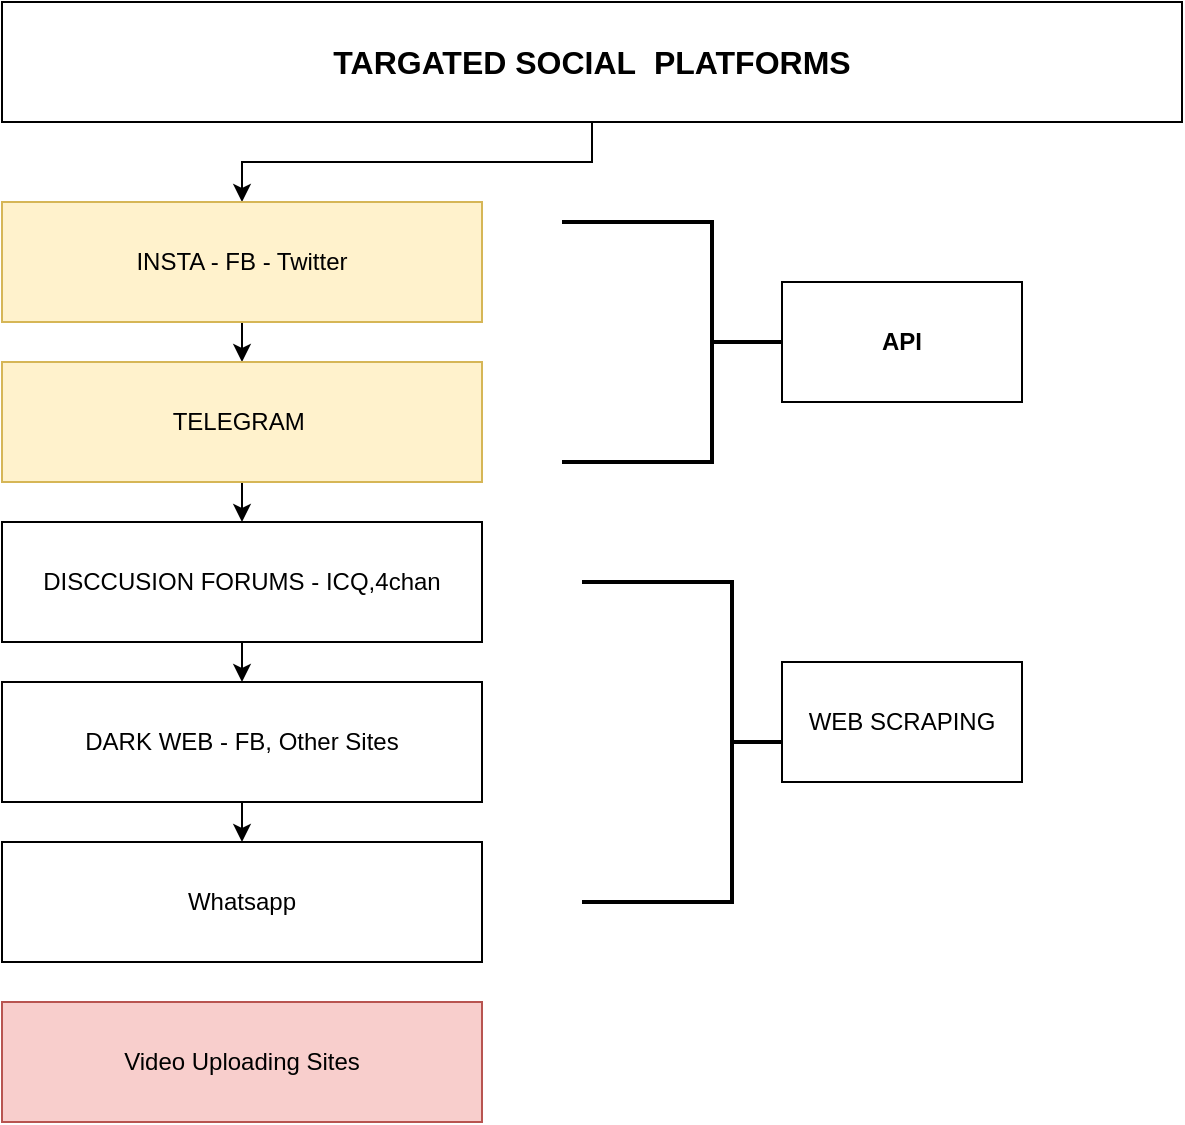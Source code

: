 <mxfile version="15.2.9" type="github" pages="5">
  <diagram name="S_TARGETED" id="edf60f1a-56cd-e834-aa8a-f176f3a09ee4">
    <mxGraphModel dx="981" dy="556" grid="1" gridSize="10" guides="1" tooltips="1" connect="1" arrows="1" fold="1" page="1" pageScale="1" pageWidth="1100" pageHeight="850" background="none" math="0" shadow="0">
      <root>
        <mxCell id="0" />
        <mxCell id="1" parent="0" />
        <mxCell id="1KwslkpRZrfdbTEBGVpp-2" style="edgeStyle=orthogonalEdgeStyle;rounded=0;orthogonalLoop=1;jettySize=auto;html=1;exitX=0.5;exitY=1;exitDx=0;exitDy=0;entryX=0.5;entryY=0;entryDx=0;entryDy=0;" edge="1" parent="1" source="XtMTWFClS6I-xrLzXM7h-1" target="ZRPRlRbaUhqhClMTs4hR-2">
          <mxGeometry relative="1" as="geometry" />
        </mxCell>
        <mxCell id="XtMTWFClS6I-xrLzXM7h-1" value="&lt;b&gt;&lt;font style=&quot;font-size: 16px&quot;&gt;TARGATED SOCIAL&amp;nbsp; PLATFORMS&lt;/font&gt;&lt;/b&gt;" style="rounded=0;whiteSpace=wrap;html=1;" parent="1" vertex="1">
          <mxGeometry x="290" y="40" width="590" height="60" as="geometry" />
        </mxCell>
        <mxCell id="1KwslkpRZrfdbTEBGVpp-3" style="edgeStyle=orthogonalEdgeStyle;rounded=0;orthogonalLoop=1;jettySize=auto;html=1;exitX=0.5;exitY=1;exitDx=0;exitDy=0;entryX=0.5;entryY=0;entryDx=0;entryDy=0;" edge="1" parent="1" source="ZRPRlRbaUhqhClMTs4hR-2" target="ZRPRlRbaUhqhClMTs4hR-3">
          <mxGeometry relative="1" as="geometry" />
        </mxCell>
        <mxCell id="ZRPRlRbaUhqhClMTs4hR-2" value="INSTA - FB - Twitter" style="rounded=0;whiteSpace=wrap;html=1;fillColor=#fff2cc;strokeColor=#d6b656;" parent="1" vertex="1">
          <mxGeometry x="290" y="140" width="240" height="60" as="geometry" />
        </mxCell>
        <mxCell id="1KwslkpRZrfdbTEBGVpp-4" style="edgeStyle=orthogonalEdgeStyle;rounded=0;orthogonalLoop=1;jettySize=auto;html=1;exitX=0.5;exitY=1;exitDx=0;exitDy=0;entryX=0.5;entryY=0;entryDx=0;entryDy=0;" edge="1" parent="1" source="ZRPRlRbaUhqhClMTs4hR-3" target="ZRPRlRbaUhqhClMTs4hR-4">
          <mxGeometry relative="1" as="geometry" />
        </mxCell>
        <mxCell id="ZRPRlRbaUhqhClMTs4hR-3" value="TELEGRAM&amp;nbsp;" style="rounded=0;whiteSpace=wrap;html=1;fillColor=#fff2cc;strokeColor=#d6b656;" parent="1" vertex="1">
          <mxGeometry x="290" y="220" width="240" height="60" as="geometry" />
        </mxCell>
        <mxCell id="1KwslkpRZrfdbTEBGVpp-5" style="edgeStyle=orthogonalEdgeStyle;rounded=0;orthogonalLoop=1;jettySize=auto;html=1;exitX=0.5;exitY=1;exitDx=0;exitDy=0;entryX=0.5;entryY=0;entryDx=0;entryDy=0;" edge="1" parent="1" source="ZRPRlRbaUhqhClMTs4hR-4" target="ZRPRlRbaUhqhClMTs4hR-5">
          <mxGeometry relative="1" as="geometry" />
        </mxCell>
        <mxCell id="ZRPRlRbaUhqhClMTs4hR-4" value="DISCCUSION FORUMS - ICQ,4chan" style="rounded=0;whiteSpace=wrap;html=1;" parent="1" vertex="1">
          <mxGeometry x="290" y="300" width="240" height="60" as="geometry" />
        </mxCell>
        <mxCell id="1KwslkpRZrfdbTEBGVpp-6" style="edgeStyle=orthogonalEdgeStyle;rounded=0;orthogonalLoop=1;jettySize=auto;html=1;exitX=0.5;exitY=1;exitDx=0;exitDy=0;entryX=0.5;entryY=0;entryDx=0;entryDy=0;" edge="1" parent="1" source="ZRPRlRbaUhqhClMTs4hR-5" target="lXhlEMMYEcfQNsFMeAyn-1">
          <mxGeometry relative="1" as="geometry" />
        </mxCell>
        <mxCell id="ZRPRlRbaUhqhClMTs4hR-5" value="DARK WEB - FB, Other Sites" style="rounded=0;whiteSpace=wrap;html=1;" parent="1" vertex="1">
          <mxGeometry x="290" y="380" width="240" height="60" as="geometry" />
        </mxCell>
        <mxCell id="lXhlEMMYEcfQNsFMeAyn-1" value="Whatsapp" style="rounded=0;whiteSpace=wrap;html=1;" parent="1" vertex="1">
          <mxGeometry x="290" y="460" width="240" height="60" as="geometry" />
        </mxCell>
        <mxCell id="1KwslkpRZrfdbTEBGVpp-8" value="" style="strokeWidth=2;html=1;shape=mxgraph.flowchart.annotation_2;align=left;labelPosition=right;pointerEvents=1;gradientColor=none;direction=west;" vertex="1" parent="1">
          <mxGeometry x="580" y="330" width="150" height="160" as="geometry" />
        </mxCell>
        <mxCell id="1KwslkpRZrfdbTEBGVpp-9" value="" style="strokeWidth=2;html=1;shape=mxgraph.flowchart.annotation_2;align=left;labelPosition=right;pointerEvents=1;gradientColor=none;direction=west;" vertex="1" parent="1">
          <mxGeometry x="570" y="150" width="150" height="120" as="geometry" />
        </mxCell>
        <mxCell id="1KwslkpRZrfdbTEBGVpp-10" value="&lt;b&gt;API&lt;/b&gt;" style="whiteSpace=wrap;html=1;gradientColor=none;" vertex="1" parent="1">
          <mxGeometry x="680" y="180" width="120" height="60" as="geometry" />
        </mxCell>
        <mxCell id="1KwslkpRZrfdbTEBGVpp-11" value="WEB SCRAPING" style="whiteSpace=wrap;html=1;gradientColor=none;" vertex="1" parent="1">
          <mxGeometry x="680" y="370" width="120" height="60" as="geometry" />
        </mxCell>
        <mxCell id="gDgHm7j5zq5z7MSCLHZd-1" value="Video Uploading Sites" style="rounded=0;whiteSpace=wrap;html=1;fillColor=#f8cecc;strokeColor=#b85450;" vertex="1" parent="1">
          <mxGeometry x="290" y="540" width="240" height="60" as="geometry" />
        </mxCell>
      </root>
    </mxGraphModel>
  </diagram>
  <diagram id="qzGYlYDDz57cyAMY2xzc" name="BASIC MODEL">
    <mxGraphModel dx="981" dy="1656" grid="1" gridSize="10" guides="1" tooltips="1" connect="1" arrows="1" fold="1" page="1" pageScale="1" pageWidth="850" pageHeight="1100" math="0" shadow="0">
      <root>
        <mxCell id="vin1lPeMXQ1zTKmESbdi-0" />
        <mxCell id="vin1lPeMXQ1zTKmESbdi-1" parent="vin1lPeMXQ1zTKmESbdi-0" />
        <mxCell id="P3BcJMC66fxixVmIBMPb-4" value="" style="edgeStyle=orthogonalEdgeStyle;rounded=0;orthogonalLoop=1;jettySize=auto;html=1;" edge="1" parent="vin1lPeMXQ1zTKmESbdi-1" source="P3BcJMC66fxixVmIBMPb-0" target="P3BcJMC66fxixVmIBMPb-3">
          <mxGeometry relative="1" as="geometry">
            <Array as="points">
              <mxPoint x="150" y="-870" />
              <mxPoint x="150" y="-870" />
            </Array>
          </mxGeometry>
        </mxCell>
        <mxCell id="P3BcJMC66fxixVmIBMPb-8" value="" style="edgeStyle=orthogonalEdgeStyle;rounded=0;orthogonalLoop=1;jettySize=auto;html=1;" edge="1" parent="vin1lPeMXQ1zTKmESbdi-1" source="P3BcJMC66fxixVmIBMPb-0" target="P3BcJMC66fxixVmIBMPb-7">
          <mxGeometry relative="1" as="geometry" />
        </mxCell>
        <mxCell id="P3BcJMC66fxixVmIBMPb-6" value="" style="edgeStyle=orthogonalEdgeStyle;rounded=0;orthogonalLoop=1;jettySize=auto;html=1;" edge="1" parent="vin1lPeMXQ1zTKmESbdi-1" source="P3BcJMC66fxixVmIBMPb-3" target="P3BcJMC66fxixVmIBMPb-5">
          <mxGeometry relative="1" as="geometry" />
        </mxCell>
        <mxCell id="P3BcJMC66fxixVmIBMPb-3" value="WEB SCRAPPING" style="rounded=0;whiteSpace=wrap;html=1;" vertex="1" parent="vin1lPeMXQ1zTKmESbdi-1">
          <mxGeometry x="90" y="-830" width="120" height="60" as="geometry" />
        </mxCell>
        <mxCell id="P3BcJMC66fxixVmIBMPb-0" value="&lt;b&gt;ONIST&lt;/b&gt;" style="rounded=0;whiteSpace=wrap;html=1;fillColor=#ffe6cc;strokeColor=#d79b00;" vertex="1" parent="vin1lPeMXQ1zTKmESbdi-1">
          <mxGeometry x="90" y="-970" width="120" height="60" as="geometry" />
        </mxCell>
        <mxCell id="P3BcJMC66fxixVmIBMPb-5" value="API" style="rounded=0;whiteSpace=wrap;html=1;" vertex="1" parent="vin1lPeMXQ1zTKmESbdi-1">
          <mxGeometry x="90" y="-690" width="120" height="60" as="geometry" />
        </mxCell>
        <mxCell id="P3BcJMC66fxixVmIBMPb-10" value="" style="edgeStyle=orthogonalEdgeStyle;rounded=0;orthogonalLoop=1;jettySize=auto;html=1;" edge="1" parent="vin1lPeMXQ1zTKmESbdi-1" source="P3BcJMC66fxixVmIBMPb-7" target="P3BcJMC66fxixVmIBMPb-9">
          <mxGeometry relative="1" as="geometry" />
        </mxCell>
        <mxCell id="P3BcJMC66fxixVmIBMPb-7" value="PARSING OF DATA" style="whiteSpace=wrap;html=1;rounded=0;strokeColor=#d79b00;fillColor=#ffe6cc;" vertex="1" parent="vin1lPeMXQ1zTKmESbdi-1">
          <mxGeometry x="260" y="-970" width="120" height="60" as="geometry" />
        </mxCell>
        <mxCell id="P3BcJMC66fxixVmIBMPb-15" value="" style="shape=image;html=1;verticalLabelPosition=bottom;verticalAlign=top;imageAspect=1;aspect=fixed;image=img/clipart/Gear_128x128.png;gradientColor=none;" vertex="1" parent="vin1lPeMXQ1zTKmESbdi-1">
          <mxGeometry x="60" y="-1000" width="52" height="61" as="geometry" />
        </mxCell>
        <mxCell id="P3BcJMC66fxixVmIBMPb-17" value="" style="edgeStyle=orthogonalEdgeStyle;rounded=0;orthogonalLoop=1;jettySize=auto;html=1;" edge="1" parent="vin1lPeMXQ1zTKmESbdi-1" source="P3BcJMC66fxixVmIBMPb-9" target="P3BcJMC66fxixVmIBMPb-16">
          <mxGeometry relative="1" as="geometry" />
        </mxCell>
        <mxCell id="P3BcJMC66fxixVmIBMPb-9" value="ANALYSIS" style="whiteSpace=wrap;html=1;rounded=0;strokeColor=#d79b00;fillColor=#ffe6cc;" vertex="1" parent="vin1lPeMXQ1zTKmESbdi-1">
          <mxGeometry x="430" y="-970" width="120" height="60" as="geometry" />
        </mxCell>
        <mxCell id="P3BcJMC66fxixVmIBMPb-19" value="" style="edgeStyle=orthogonalEdgeStyle;rounded=0;orthogonalLoop=1;jettySize=auto;html=1;" edge="1" parent="vin1lPeMXQ1zTKmESbdi-1" source="P3BcJMC66fxixVmIBMPb-16" target="P3BcJMC66fxixVmIBMPb-18">
          <mxGeometry relative="1" as="geometry" />
        </mxCell>
        <mxCell id="P3BcJMC66fxixVmIBMPb-16" value="IMPROVMENTS" style="whiteSpace=wrap;html=1;rounded=0;strokeColor=#d79b00;fillColor=#ffe6cc;" vertex="1" parent="vin1lPeMXQ1zTKmESbdi-1">
          <mxGeometry x="600" y="-970" width="120" height="60" as="geometry" />
        </mxCell>
        <mxCell id="P3BcJMC66fxixVmIBMPb-18" value="DATA&amp;nbsp;&lt;br&gt;VISUALIZATIONS" style="shape=hexagon;perimeter=hexagonPerimeter2;whiteSpace=wrap;html=1;fixedSize=1;rounded=0;strokeColor=#d79b00;fillColor=#ffe6cc;" vertex="1" parent="vin1lPeMXQ1zTKmESbdi-1">
          <mxGeometry x="600" y="-840" width="120" height="80" as="geometry" />
        </mxCell>
        <mxCell id="P3BcJMC66fxixVmIBMPb-20" value="" style="curved=1;endArrow=classic;html=1;exitX=0.5;exitY=0;exitDx=0;exitDy=0;entryX=0.417;entryY=0;entryDx=0;entryDy=0;entryPerimeter=0;" edge="1" parent="vin1lPeMXQ1zTKmESbdi-1" source="P3BcJMC66fxixVmIBMPb-16" target="P3BcJMC66fxixVmIBMPb-0">
          <mxGeometry width="50" height="50" relative="1" as="geometry">
            <mxPoint x="400" y="-770" as="sourcePoint" />
            <mxPoint x="450" y="-820" as="targetPoint" />
            <Array as="points">
              <mxPoint x="410" y="-1100" />
            </Array>
          </mxGeometry>
        </mxCell>
        <mxCell id="7cgZOrJzkhKCdPLZBKMr-0" value="" style="endArrow=none;dashed=1;html=1;" edge="1" parent="vin1lPeMXQ1zTKmESbdi-1">
          <mxGeometry width="50" height="50" relative="1" as="geometry">
            <mxPoint x="15" y="-590" as="sourcePoint" />
            <mxPoint x="835" y="-590" as="targetPoint" />
          </mxGeometry>
        </mxCell>
        <mxCell id="7cgZOrJzkhKCdPLZBKMr-2" style="edgeStyle=orthogonalEdgeStyle;rounded=0;orthogonalLoop=1;jettySize=auto;html=1;" edge="1" parent="vin1lPeMXQ1zTKmESbdi-1" source="7cgZOrJzkhKCdPLZBKMr-1">
          <mxGeometry relative="1" as="geometry">
            <mxPoint x="425" y="-390" as="targetPoint" />
          </mxGeometry>
        </mxCell>
        <mxCell id="7cgZOrJzkhKCdPLZBKMr-1" value="SOCIAL MEDIA" style="rounded=1;whiteSpace=wrap;html=1;fillColor=#f8cecc;strokeColor=#b85450;" vertex="1" parent="vin1lPeMXQ1zTKmESbdi-1">
          <mxGeometry x="365" y="-490" width="120" height="60" as="geometry" />
        </mxCell>
        <mxCell id="Gg8z-3wS2x3lfTbJXErz-1" style="edgeStyle=orthogonalEdgeStyle;rounded=0;orthogonalLoop=1;jettySize=auto;html=1;entryX=0;entryY=0.5;entryDx=0;entryDy=0;" edge="1" parent="vin1lPeMXQ1zTKmESbdi-1" source="Gg8z-3wS2x3lfTbJXErz-0" target="Gg8z-3wS2x3lfTbJXErz-4">
          <mxGeometry relative="1" as="geometry">
            <mxPoint x="520" y="-360" as="targetPoint" />
          </mxGeometry>
        </mxCell>
        <mxCell id="Gg8z-3wS2x3lfTbJXErz-5" style="edgeStyle=orthogonalEdgeStyle;rounded=0;orthogonalLoop=1;jettySize=auto;html=1;entryX=0.5;entryY=0;entryDx=0;entryDy=0;" edge="1" parent="vin1lPeMXQ1zTKmESbdi-1" source="Gg8z-3wS2x3lfTbJXErz-0" target="Gg8z-3wS2x3lfTbJXErz-10">
          <mxGeometry relative="1" as="geometry">
            <mxPoint x="180" y="-360" as="targetPoint" />
          </mxGeometry>
        </mxCell>
        <mxCell id="Gg8z-3wS2x3lfTbJXErz-0" value="&lt;b&gt;TERRORIST&lt;br&gt;&amp;nbsp;&lt;/b&gt;OR NOT??" style="rounded=1;whiteSpace=wrap;html=1;fillColor=#fff2cc;strokeColor=#d6b656;" vertex="1" parent="vin1lPeMXQ1zTKmESbdi-1">
          <mxGeometry x="365" y="-390" width="120" height="60" as="geometry" />
        </mxCell>
        <mxCell id="Gg8z-3wS2x3lfTbJXErz-2" value="NO" style="text;html=1;align=center;verticalAlign=middle;resizable=0;points=[];autosize=1;strokeColor=none;fillColor=none;" vertex="1" parent="vin1lPeMXQ1zTKmESbdi-1">
          <mxGeometry x="515" y="-390" width="30" height="20" as="geometry" />
        </mxCell>
        <mxCell id="Gg8z-3wS2x3lfTbJXErz-4" value="EXIT" style="whiteSpace=wrap;html=1;fillColor=#e51400;strokeColor=#B20000;fontColor=#ffffff;" vertex="1" parent="vin1lPeMXQ1zTKmESbdi-1">
          <mxGeometry x="550" y="-380" width="120" height="40" as="geometry" />
        </mxCell>
        <mxCell id="Gg8z-3wS2x3lfTbJXErz-6" value="YES" style="text;html=1;align=center;verticalAlign=middle;resizable=0;points=[];autosize=1;strokeColor=none;fillColor=none;" vertex="1" parent="vin1lPeMXQ1zTKmESbdi-1">
          <mxGeometry x="320" y="-390" width="40" height="20" as="geometry" />
        </mxCell>
        <mxCell id="Gg8z-3wS2x3lfTbJXErz-9" value="" style="edgeStyle=orthogonalEdgeStyle;rounded=0;orthogonalLoop=1;jettySize=auto;html=1;" edge="1" parent="vin1lPeMXQ1zTKmESbdi-1" source="Gg8z-3wS2x3lfTbJXErz-8" target="Gg8z-3wS2x3lfTbJXErz-6">
          <mxGeometry relative="1" as="geometry">
            <Array as="points">
              <mxPoint x="285" y="-360" />
              <mxPoint x="340" y="-360" />
            </Array>
          </mxGeometry>
        </mxCell>
        <mxCell id="Gg8z-3wS2x3lfTbJXErz-8" value="&lt;b&gt;BASIC CHARTHER MATCH&lt;/b&gt;" style="rounded=1;whiteSpace=wrap;html=1;gradientColor=none;" vertex="1" parent="vin1lPeMXQ1zTKmESbdi-1">
          <mxGeometry x="230" y="-350" width="110" height="40" as="geometry" />
        </mxCell>
        <mxCell id="Gg8z-3wS2x3lfTbJXErz-11" style="edgeStyle=orthogonalEdgeStyle;rounded=0;orthogonalLoop=1;jettySize=auto;html=1;" edge="1" parent="vin1lPeMXQ1zTKmESbdi-1" source="Gg8z-3wS2x3lfTbJXErz-10">
          <mxGeometry relative="1" as="geometry">
            <mxPoint x="130" y="-160" as="targetPoint" />
          </mxGeometry>
        </mxCell>
        <mxCell id="Gg8z-3wS2x3lfTbJXErz-10" value="&lt;b&gt;SUSPECTED&amp;nbsp;&lt;br&gt;TERRORISTS&amp;nbsp;&lt;/b&gt;" style="rounded=1;whiteSpace=wrap;html=1;gradientColor=none;" vertex="1" parent="vin1lPeMXQ1zTKmESbdi-1">
          <mxGeometry x="70" y="-250" width="120" height="60" as="geometry" />
        </mxCell>
        <mxCell id="Gg8z-3wS2x3lfTbJXErz-12" value="NEW&amp;nbsp;&lt;br&gt;KEYWORS&amp;nbsp;&lt;br&gt;FIND&lt;br&gt;(APPROCH SCAN)" style="shape=parallelogram;perimeter=parallelogramPerimeter;whiteSpace=wrap;html=1;fixedSize=1;gradientColor=none;" vertex="1" parent="vin1lPeMXQ1zTKmESbdi-1">
          <mxGeometry x="50" y="-160" width="170" height="70" as="geometry" />
        </mxCell>
        <mxCell id="Gg8z-3wS2x3lfTbJXErz-13" value="" style="curved=1;endArrow=classic;html=1;exitX=0.5;exitY=1;exitDx=0;exitDy=0;entryX=0.5;entryY=1;entryDx=0;entryDy=0;" edge="1" parent="vin1lPeMXQ1zTKmESbdi-1" source="Gg8z-3wS2x3lfTbJXErz-12" target="Gg8z-3wS2x3lfTbJXErz-8">
          <mxGeometry width="50" height="50" relative="1" as="geometry">
            <mxPoint x="410" y="-100" as="sourcePoint" />
            <mxPoint x="460" y="-150" as="targetPoint" />
            <Array as="points">
              <mxPoint x="150" />
              <mxPoint x="360" y="-50" />
            </Array>
          </mxGeometry>
        </mxCell>
        <mxCell id="Gg8z-3wS2x3lfTbJXErz-14" value="IMPROVMENTS" style="ellipse;whiteSpace=wrap;html=1;gradientColor=#97d077;fillColor=#d5e8d4;strokeColor=#82b366;" vertex="1" parent="vin1lPeMXQ1zTKmESbdi-1">
          <mxGeometry x="270" y="-230" width="100" height="50" as="geometry" />
        </mxCell>
      </root>
    </mxGraphModel>
  </diagram>
  <diagram id="gTbgnJBoGGtQFPcN18y7" name="APPROACH- 3 MAIN">
    <mxGraphModel dx="3373" dy="948" grid="1" gridSize="10" guides="1" tooltips="1" connect="1" arrows="1" fold="1" page="1" pageScale="1" pageWidth="850" pageHeight="1100" math="0" shadow="0">
      <root>
        <mxCell id="og0uwseSqbhiiYLVvCgU-0" />
        <mxCell id="og0uwseSqbhiiYLVvCgU-1" parent="og0uwseSqbhiiYLVvCgU-0" />
        <mxCell id="yYGvXLqL137QkNzVu6Fk-0" style="edgeStyle=orthogonalEdgeStyle;rounded=0;orthogonalLoop=1;jettySize=auto;html=1;entryX=0.581;entryY=-0.02;entryDx=0;entryDy=0;entryPerimeter=0;" edge="1" parent="og0uwseSqbhiiYLVvCgU-1" source="5fdYyRigahFzUzkhlHx--6" target="5fdYyRigahFzUzkhlHx--7">
          <mxGeometry relative="1" as="geometry" />
        </mxCell>
        <mxCell id="yYGvXLqL137QkNzVu6Fk-1" style="edgeStyle=orthogonalEdgeStyle;rounded=0;orthogonalLoop=1;jettySize=auto;html=1;entryX=0.5;entryY=0;entryDx=0;entryDy=0;" edge="1" parent="og0uwseSqbhiiYLVvCgU-1" source="5fdYyRigahFzUzkhlHx--6" target="5fdYyRigahFzUzkhlHx--8">
          <mxGeometry relative="1" as="geometry" />
        </mxCell>
        <mxCell id="yYGvXLqL137QkNzVu6Fk-2" style="edgeStyle=orthogonalEdgeStyle;rounded=0;orthogonalLoop=1;jettySize=auto;html=1;entryX=0.5;entryY=0;entryDx=0;entryDy=0;" edge="1" parent="og0uwseSqbhiiYLVvCgU-1" source="5fdYyRigahFzUzkhlHx--6" target="5fdYyRigahFzUzkhlHx--9">
          <mxGeometry relative="1" as="geometry" />
        </mxCell>
        <mxCell id="yYGvXLqL137QkNzVu6Fk-3" style="edgeStyle=orthogonalEdgeStyle;rounded=0;orthogonalLoop=1;jettySize=auto;html=1;entryX=0.452;entryY=-0.008;entryDx=0;entryDy=0;entryPerimeter=0;" edge="1" parent="og0uwseSqbhiiYLVvCgU-1" source="5fdYyRigahFzUzkhlHx--6" target="5fdYyRigahFzUzkhlHx--10">
          <mxGeometry relative="1" as="geometry" />
        </mxCell>
        <mxCell id="yYGvXLqL137QkNzVu6Fk-8" style="edgeStyle=orthogonalEdgeStyle;rounded=0;orthogonalLoop=1;jettySize=auto;html=1;exitX=1;exitY=0.5;exitDx=0;exitDy=0;entryX=0.5;entryY=0;entryDx=0;entryDy=0;" edge="1" parent="og0uwseSqbhiiYLVvCgU-1" source="5fdYyRigahFzUzkhlHx--6" target="hAwKJ4jSYlL-fpizm88u-0">
          <mxGeometry relative="1" as="geometry" />
        </mxCell>
        <mxCell id="yYGvXLqL137QkNzVu6Fk-9" style="edgeStyle=orthogonalEdgeStyle;rounded=0;orthogonalLoop=1;jettySize=auto;html=1;exitX=1;exitY=0.5;exitDx=0;exitDy=0;entryX=0.5;entryY=0;entryDx=0;entryDy=0;" edge="1" parent="og0uwseSqbhiiYLVvCgU-1" source="5fdYyRigahFzUzkhlHx--6" target="5a-3lnNXKeAEsrWb4TEF-0">
          <mxGeometry relative="1" as="geometry" />
        </mxCell>
        <mxCell id="yYGvXLqL137QkNzVu6Fk-10" style="edgeStyle=orthogonalEdgeStyle;rounded=0;orthogonalLoop=1;jettySize=auto;html=1;exitX=1;exitY=0.5;exitDx=0;exitDy=0;entryX=0.5;entryY=0;entryDx=0;entryDy=0;" edge="1" parent="og0uwseSqbhiiYLVvCgU-1" source="5fdYyRigahFzUzkhlHx--6" target="5fdYyRigahFzUzkhlHx--12">
          <mxGeometry relative="1" as="geometry" />
        </mxCell>
        <mxCell id="yYGvXLqL137QkNzVu6Fk-11" style="edgeStyle=orthogonalEdgeStyle;rounded=0;orthogonalLoop=1;jettySize=auto;html=1;exitX=1;exitY=0.5;exitDx=0;exitDy=0;entryX=0.5;entryY=0;entryDx=0;entryDy=0;" edge="1" parent="og0uwseSqbhiiYLVvCgU-1" source="5fdYyRigahFzUzkhlHx--6" target="5fdYyRigahFzUzkhlHx--11">
          <mxGeometry relative="1" as="geometry" />
        </mxCell>
        <mxCell id="N4-Y7IGHIx9kRkNEi3Dw-0" style="edgeStyle=orthogonalEdgeStyle;rounded=0;orthogonalLoop=1;jettySize=auto;html=1;exitX=1;exitY=0.5;exitDx=0;exitDy=0;entryX=0.5;entryY=0;entryDx=0;entryDy=0;entryPerimeter=0;" edge="1" parent="og0uwseSqbhiiYLVvCgU-1" source="5fdYyRigahFzUzkhlHx--6" target="N4-Y7IGHIx9kRkNEi3Dw-1">
          <mxGeometry relative="1" as="geometry">
            <mxPoint x="1610" y="110" as="targetPoint" />
          </mxGeometry>
        </mxCell>
        <mxCell id="N4-Y7IGHIx9kRkNEi3Dw-2" style="edgeStyle=orthogonalEdgeStyle;rounded=0;orthogonalLoop=1;jettySize=auto;html=1;" edge="1" parent="og0uwseSqbhiiYLVvCgU-1" source="5fdYyRigahFzUzkhlHx--6">
          <mxGeometry relative="1" as="geometry">
            <mxPoint x="570" y="40" as="targetPoint" />
          </mxGeometry>
        </mxCell>
        <mxCell id="N4-Y7IGHIx9kRkNEi3Dw-3" style="edgeStyle=orthogonalEdgeStyle;rounded=0;orthogonalLoop=1;jettySize=auto;html=1;exitX=1;exitY=0.5;exitDx=0;exitDy=0;" edge="1" parent="og0uwseSqbhiiYLVvCgU-1" source="5fdYyRigahFzUzkhlHx--6">
          <mxGeometry relative="1" as="geometry">
            <mxPoint x="1930" y="120" as="targetPoint" />
          </mxGeometry>
        </mxCell>
        <mxCell id="0_WEu7BB07ykvTjx5fTJ-4" style="edgeStyle=orthogonalEdgeStyle;rounded=0;orthogonalLoop=1;jettySize=auto;html=1;exitX=0;exitY=0.5;exitDx=0;exitDy=0;" edge="1" parent="og0uwseSqbhiiYLVvCgU-1" source="5fdYyRigahFzUzkhlHx--6">
          <mxGeometry relative="1" as="geometry">
            <mxPoint x="-910" y="130" as="targetPoint" />
          </mxGeometry>
        </mxCell>
        <mxCell id="5fdYyRigahFzUzkhlHx--6" value="SOCIAL MEDIA" style="rounded=1;whiteSpace=wrap;html=1;gradientColor=none;" vertex="1" parent="og0uwseSqbhiiYLVvCgU-1">
          <mxGeometry x="365" y="10" width="120" height="60" as="geometry" />
        </mxCell>
        <mxCell id="0_WEu7BB07ykvTjx5fTJ-29" style="edgeStyle=orthogonalEdgeStyle;rounded=0;orthogonalLoop=1;jettySize=auto;html=1;exitX=0.5;exitY=1;exitDx=0;exitDy=0;" edge="1" parent="og0uwseSqbhiiYLVvCgU-1" source="5fdYyRigahFzUzkhlHx--7">
          <mxGeometry relative="1" as="geometry">
            <mxPoint x="-630" y="200.0" as="targetPoint" />
          </mxGeometry>
        </mxCell>
        <mxCell id="5fdYyRigahFzUzkhlHx--7" value="PROFILE &lt;b&gt;PHOTO&lt;/b&gt;" style="rounded=0;whiteSpace=wrap;html=1;fillColor=#fff2cc;strokeColor=#d6b656;" vertex="1" parent="og0uwseSqbhiiYLVvCgU-1">
          <mxGeometry x="-660" y="120" width="60" height="60" as="geometry" />
        </mxCell>
        <mxCell id="0_WEu7BB07ykvTjx5fTJ-23" style="edgeStyle=orthogonalEdgeStyle;rounded=0;orthogonalLoop=1;jettySize=auto;html=1;exitX=0.5;exitY=1;exitDx=0;exitDy=0;" edge="1" parent="og0uwseSqbhiiYLVvCgU-1" source="5fdYyRigahFzUzkhlHx--8">
          <mxGeometry relative="1" as="geometry">
            <mxPoint x="-405" y="200.0" as="targetPoint" />
          </mxGeometry>
        </mxCell>
        <mxCell id="5fdYyRigahFzUzkhlHx--8" value="PROFILE &lt;b&gt;DESCRIPTION&lt;/b&gt;" style="rounded=0;whiteSpace=wrap;html=1;fillColor=#fff2cc;strokeColor=#d6b656;" vertex="1" parent="og0uwseSqbhiiYLVvCgU-1">
          <mxGeometry x="-450" y="120" width="90" height="60" as="geometry" />
        </mxCell>
        <mxCell id="0_WEu7BB07ykvTjx5fTJ-22" style="edgeStyle=orthogonalEdgeStyle;rounded=0;orthogonalLoop=1;jettySize=auto;html=1;exitX=0.5;exitY=1;exitDx=0;exitDy=0;entryX=0.5;entryY=0;entryDx=0;entryDy=0;" edge="1" parent="og0uwseSqbhiiYLVvCgU-1" source="5fdYyRigahFzUzkhlHx--9" target="0_WEu7BB07ykvTjx5fTJ-21">
          <mxGeometry relative="1" as="geometry" />
        </mxCell>
        <mxCell id="5fdYyRigahFzUzkhlHx--9" value="FOLLOWERS" style="rounded=0;whiteSpace=wrap;html=1;fillColor=#d5e8d4;strokeColor=#82b366;" vertex="1" parent="og0uwseSqbhiiYLVvCgU-1">
          <mxGeometry x="-150" y="120" width="80" height="60" as="geometry" />
        </mxCell>
        <mxCell id="ujwM5oCOdIdqVmqhRk7Y-2" style="edgeStyle=orthogonalEdgeStyle;rounded=0;orthogonalLoop=1;jettySize=auto;html=1;" edge="1" parent="og0uwseSqbhiiYLVvCgU-1" source="5fdYyRigahFzUzkhlHx--10">
          <mxGeometry relative="1" as="geometry">
            <mxPoint x="185" y="200" as="targetPoint" />
          </mxGeometry>
        </mxCell>
        <mxCell id="5fdYyRigahFzUzkhlHx--10" value="FOLLOWINGS" style="rounded=0;whiteSpace=wrap;html=1;fillColor=#d5e8d4;strokeColor=#82b366;" vertex="1" parent="og0uwseSqbhiiYLVvCgU-1">
          <mxGeometry x="140" y="120" width="90" height="60" as="geometry" />
        </mxCell>
        <mxCell id="ujwM5oCOdIdqVmqhRk7Y-0" style="edgeStyle=orthogonalEdgeStyle;rounded=0;orthogonalLoop=1;jettySize=auto;html=1;exitX=0.5;exitY=1;exitDx=0;exitDy=0;" edge="1" parent="og0uwseSqbhiiYLVvCgU-1" source="5fdYyRigahFzUzkhlHx--11">
          <mxGeometry relative="1" as="geometry">
            <mxPoint x="634.905" y="200" as="targetPoint" />
          </mxGeometry>
        </mxCell>
        <mxCell id="5fdYyRigahFzUzkhlHx--11" value="POST" style="rounded=0;whiteSpace=wrap;html=1;fillColor=#f8cecc;strokeColor=#b85450;" vertex="1" parent="og0uwseSqbhiiYLVvCgU-1">
          <mxGeometry x="610" y="120" width="50" height="60" as="geometry" />
        </mxCell>
        <mxCell id="0_WEu7BB07ykvTjx5fTJ-13" style="edgeStyle=orthogonalEdgeStyle;rounded=0;orthogonalLoop=1;jettySize=auto;html=1;exitX=0.5;exitY=1;exitDx=0;exitDy=0;" edge="1" parent="og0uwseSqbhiiYLVvCgU-1" source="5fdYyRigahFzUzkhlHx--12">
          <mxGeometry relative="1" as="geometry">
            <mxPoint x="840" y="210.0" as="targetPoint" />
          </mxGeometry>
        </mxCell>
        <mxCell id="5fdYyRigahFzUzkhlHx--12" value="TAGGED" style="rounded=0;whiteSpace=wrap;html=1;fillColor=#f8cecc;strokeColor=#b85450;" vertex="1" parent="og0uwseSqbhiiYLVvCgU-1">
          <mxGeometry x="810" y="120" width="60" height="60" as="geometry" />
        </mxCell>
        <mxCell id="N4-Y7IGHIx9kRkNEi3Dw-15" value="" style="edgeStyle=orthogonalEdgeStyle;rounded=0;orthogonalLoop=1;jettySize=auto;html=1;" edge="1" parent="og0uwseSqbhiiYLVvCgU-1" source="5a-3lnNXKeAEsrWb4TEF-0" target="N4-Y7IGHIx9kRkNEi3Dw-14">
          <mxGeometry relative="1" as="geometry" />
        </mxCell>
        <mxCell id="5a-3lnNXKeAEsrWb4TEF-0" value="TWEETS" style="rounded=0;whiteSpace=wrap;html=1;fillColor=#dae8fc;strokeColor=#6c8ebf;" vertex="1" parent="og0uwseSqbhiiYLVvCgU-1">
          <mxGeometry x="1090" y="120" width="70" height="60" as="geometry" />
        </mxCell>
        <mxCell id="N4-Y7IGHIx9kRkNEi3Dw-18" style="edgeStyle=orthogonalEdgeStyle;rounded=0;orthogonalLoop=1;jettySize=auto;html=1;" edge="1" parent="og0uwseSqbhiiYLVvCgU-1" source="hAwKJ4jSYlL-fpizm88u-0">
          <mxGeometry relative="1" as="geometry">
            <mxPoint x="1405" y="210" as="targetPoint" />
          </mxGeometry>
        </mxCell>
        <mxCell id="hAwKJ4jSYlL-fpizm88u-0" value="PROFILE&amp;nbsp;&lt;br&gt;&lt;b&gt;NAME&lt;/b&gt;" style="rounded=0;whiteSpace=wrap;html=1;fillColor=#e6d0de;strokeColor=#996185;" vertex="1" parent="og0uwseSqbhiiYLVvCgU-1">
          <mxGeometry x="1370" y="120" width="70" height="60" as="geometry" />
        </mxCell>
        <mxCell id="N4-Y7IGHIx9kRkNEi3Dw-6" style="edgeStyle=orthogonalEdgeStyle;rounded=0;orthogonalLoop=1;jettySize=auto;html=1;exitX=0.5;exitY=1;exitDx=0;exitDy=0;" edge="1" parent="og0uwseSqbhiiYLVvCgU-1" source="ujwM5oCOdIdqVmqhRk7Y-1">
          <mxGeometry relative="1" as="geometry">
            <mxPoint x="635.207" y="280.0" as="targetPoint" />
          </mxGeometry>
        </mxCell>
        <mxCell id="ujwM5oCOdIdqVmqhRk7Y-1" value="HASTAGS" style="whiteSpace=wrap;html=1;gradientColor=none;" vertex="1" parent="og0uwseSqbhiiYLVvCgU-1">
          <mxGeometry x="575" y="200" width="120" height="60" as="geometry" />
        </mxCell>
        <mxCell id="ujwM5oCOdIdqVmqhRk7Y-3" value="Following/followers&lt;br&gt;ratio" style="whiteSpace=wrap;html=1;gradientColor=none;" vertex="1" parent="og0uwseSqbhiiYLVvCgU-1">
          <mxGeometry x="125" y="200" width="120" height="60" as="geometry" />
        </mxCell>
        <mxCell id="0_WEu7BB07ykvTjx5fTJ-16" value="" style="edgeStyle=orthogonalEdgeStyle;rounded=0;orthogonalLoop=1;jettySize=auto;html=1;" edge="1" parent="og0uwseSqbhiiYLVvCgU-1" source="N4-Y7IGHIx9kRkNEi3Dw-1" target="0_WEu7BB07ykvTjx5fTJ-15">
          <mxGeometry relative="1" as="geometry" />
        </mxCell>
        <mxCell id="N4-Y7IGHIx9kRkNEi3Dw-1" value="STORIES" style="whiteSpace=wrap;html=1;fillColor=#d5e8d4;strokeColor=#82b366;" vertex="1" parent="og0uwseSqbhiiYLVvCgU-1">
          <mxGeometry x="1550" y="120" width="120" height="60" as="geometry" />
        </mxCell>
        <mxCell id="0_WEu7BB07ykvTjx5fTJ-18" value="" style="edgeStyle=orthogonalEdgeStyle;rounded=0;orthogonalLoop=1;jettySize=auto;html=1;" edge="1" parent="og0uwseSqbhiiYLVvCgU-1" source="N4-Y7IGHIx9kRkNEi3Dw-5" target="0_WEu7BB07ykvTjx5fTJ-17">
          <mxGeometry relative="1" as="geometry" />
        </mxCell>
        <mxCell id="0_WEu7BB07ykvTjx5fTJ-25" style="edgeStyle=orthogonalEdgeStyle;rounded=0;orthogonalLoop=1;jettySize=auto;html=1;entryX=0;entryY=0.5;entryDx=0;entryDy=0;" edge="1" parent="og0uwseSqbhiiYLVvCgU-1" source="N4-Y7IGHIx9kRkNEi3Dw-5" target="0_WEu7BB07ykvTjx5fTJ-26">
          <mxGeometry relative="1" as="geometry">
            <mxPoint x="2010" y="150" as="targetPoint" />
          </mxGeometry>
        </mxCell>
        <mxCell id="N4-Y7IGHIx9kRkNEi3Dw-5" value="Liked&amp;nbsp; Pages" style="whiteSpace=wrap;html=1;fillColor=#fff2cc;strokeColor=#d6b656;" vertex="1" parent="og0uwseSqbhiiYLVvCgU-1">
          <mxGeometry x="1870" y="120" width="120" height="60" as="geometry" />
        </mxCell>
        <mxCell id="N4-Y7IGHIx9kRkNEi3Dw-8" style="edgeStyle=orthogonalEdgeStyle;rounded=0;orthogonalLoop=1;jettySize=auto;html=1;" edge="1" parent="og0uwseSqbhiiYLVvCgU-1" source="N4-Y7IGHIx9kRkNEi3Dw-7">
          <mxGeometry relative="1" as="geometry">
            <mxPoint x="635" y="360.0" as="targetPoint" />
          </mxGeometry>
        </mxCell>
        <mxCell id="N4-Y7IGHIx9kRkNEi3Dw-7" value="LOCATION" style="whiteSpace=wrap;html=1;gradientColor=none;" vertex="1" parent="og0uwseSqbhiiYLVvCgU-1">
          <mxGeometry x="575" y="280" width="120" height="60" as="geometry" />
        </mxCell>
        <mxCell id="N4-Y7IGHIx9kRkNEi3Dw-10" style="edgeStyle=orthogonalEdgeStyle;rounded=0;orthogonalLoop=1;jettySize=auto;html=1;exitX=0.5;exitY=1;exitDx=0;exitDy=0;" edge="1" parent="og0uwseSqbhiiYLVvCgU-1" source="N4-Y7IGHIx9kRkNEi3Dw-9">
          <mxGeometry relative="1" as="geometry">
            <mxPoint x="635.207" y="440.0" as="targetPoint" />
          </mxGeometry>
        </mxCell>
        <mxCell id="N4-Y7IGHIx9kRkNEi3Dw-9" value="CAPTION" style="whiteSpace=wrap;html=1;gradientColor=none;" vertex="1" parent="og0uwseSqbhiiYLVvCgU-1">
          <mxGeometry x="575" y="360" width="120" height="60" as="geometry" />
        </mxCell>
        <mxCell id="N4-Y7IGHIx9kRkNEi3Dw-12" style="edgeStyle=orthogonalEdgeStyle;rounded=0;orthogonalLoop=1;jettySize=auto;html=1;" edge="1" parent="og0uwseSqbhiiYLVvCgU-1" source="N4-Y7IGHIx9kRkNEi3Dw-11">
          <mxGeometry relative="1" as="geometry">
            <mxPoint x="635" y="520" as="targetPoint" />
          </mxGeometry>
        </mxCell>
        <mxCell id="N4-Y7IGHIx9kRkNEi3Dw-11" value="COMMENT" style="whiteSpace=wrap;html=1;gradientColor=none;" vertex="1" parent="og0uwseSqbhiiYLVvCgU-1">
          <mxGeometry x="575" y="440" width="120" height="60" as="geometry" />
        </mxCell>
        <mxCell id="N4-Y7IGHIx9kRkNEi3Dw-13" value="&#xa;&#xa;&lt;span style=&quot;color: rgb(0, 0, 0); font-family: helvetica; font-size: 12px; font-style: normal; font-weight: 400; letter-spacing: normal; text-align: center; text-indent: 0px; text-transform: none; word-spacing: 0px; background-color: rgb(248, 249, 250); display: inline; float: none;&quot;&gt;IMAGE RECOGNINATION&lt;/span&gt;&#xa;&#xa;" style="whiteSpace=wrap;html=1;gradientColor=none;" vertex="1" parent="og0uwseSqbhiiYLVvCgU-1">
          <mxGeometry x="575" y="520" width="120" height="60" as="geometry" />
        </mxCell>
        <mxCell id="N4-Y7IGHIx9kRkNEi3Dw-17" value="" style="edgeStyle=orthogonalEdgeStyle;rounded=0;orthogonalLoop=1;jettySize=auto;html=1;" edge="1" parent="og0uwseSqbhiiYLVvCgU-1" source="N4-Y7IGHIx9kRkNEi3Dw-14" target="N4-Y7IGHIx9kRkNEi3Dw-16">
          <mxGeometry relative="1" as="geometry" />
        </mxCell>
        <mxCell id="N4-Y7IGHIx9kRkNEi3Dw-14" value="RETWEET" style="rounded=0;whiteSpace=wrap;html=1;fillColor=#dae8fc;strokeColor=#6c8ebf;" vertex="1" parent="og0uwseSqbhiiYLVvCgU-1">
          <mxGeometry x="1090" y="210" width="70" height="60" as="geometry" />
        </mxCell>
        <mxCell id="N4-Y7IGHIx9kRkNEi3Dw-16" value="LIKES" style="rounded=0;whiteSpace=wrap;html=1;fillColor=#dae8fc;strokeColor=#6c8ebf;" vertex="1" parent="og0uwseSqbhiiYLVvCgU-1">
          <mxGeometry x="1090" y="290" width="70" height="60" as="geometry" />
        </mxCell>
        <mxCell id="0_WEu7BB07ykvTjx5fTJ-0" style="edgeStyle=orthogonalEdgeStyle;rounded=0;orthogonalLoop=1;jettySize=auto;html=1;" edge="1" parent="og0uwseSqbhiiYLVvCgU-1" source="N4-Y7IGHIx9kRkNEi3Dw-22">
          <mxGeometry relative="1" as="geometry">
            <mxPoint x="1360" y="340.0" as="targetPoint" />
          </mxGeometry>
        </mxCell>
        <mxCell id="0_WEu7BB07ykvTjx5fTJ-1" style="edgeStyle=orthogonalEdgeStyle;rounded=0;orthogonalLoop=1;jettySize=auto;html=1;exitX=0.5;exitY=1;exitDx=0;exitDy=0;" edge="1" parent="og0uwseSqbhiiYLVvCgU-1" source="N4-Y7IGHIx9kRkNEi3Dw-22">
          <mxGeometry relative="1" as="geometry">
            <mxPoint x="1460" y="340.0" as="targetPoint" />
          </mxGeometry>
        </mxCell>
        <mxCell id="N4-Y7IGHIx9kRkNEi3Dw-22" value="DIFF SOCIAL&amp;nbsp;&lt;br&gt;MEDIA &amp;amp; COMMUNTIE" style="whiteSpace=wrap;html=1;gradientColor=none;" vertex="1" parent="og0uwseSqbhiiYLVvCgU-1">
          <mxGeometry x="1355" y="210" width="100" height="60" as="geometry" />
        </mxCell>
        <mxCell id="0_WEu7BB07ykvTjx5fTJ-2" value="EMAIL" style="whiteSpace=wrap;html=1;gradientColor=none;" vertex="1" parent="og0uwseSqbhiiYLVvCgU-1">
          <mxGeometry x="1300" y="350" width="120" height="60" as="geometry" />
        </mxCell>
        <mxCell id="0_WEu7BB07ykvTjx5fTJ-3" value="PHONE NO" style="whiteSpace=wrap;html=1;gradientColor=none;" vertex="1" parent="og0uwseSqbhiiYLVvCgU-1">
          <mxGeometry x="1430" y="350" width="120" height="60" as="geometry" />
        </mxCell>
        <mxCell id="0_WEu7BB07ykvTjx5fTJ-6" style="edgeStyle=orthogonalEdgeStyle;rounded=0;orthogonalLoop=1;jettySize=auto;html=1;exitX=0.5;exitY=1;exitDx=0;exitDy=0;" edge="1" parent="og0uwseSqbhiiYLVvCgU-1" source="0_WEu7BB07ykvTjx5fTJ-5">
          <mxGeometry relative="1" as="geometry">
            <mxPoint x="-910" y="230.0" as="targetPoint" />
          </mxGeometry>
        </mxCell>
        <mxCell id="0_WEu7BB07ykvTjx5fTJ-5" value="TELEGRAM&amp;nbsp;" style="whiteSpace=wrap;html=1;fillColor=#ffff88;strokeColor=#36393d;" vertex="1" parent="og0uwseSqbhiiYLVvCgU-1">
          <mxGeometry x="-970" y="130" width="120" height="60" as="geometry" />
        </mxCell>
        <mxCell id="0_WEu7BB07ykvTjx5fTJ-8" style="edgeStyle=orthogonalEdgeStyle;rounded=0;orthogonalLoop=1;jettySize=auto;html=1;exitX=0.5;exitY=1;exitDx=0;exitDy=0;" edge="1" parent="og0uwseSqbhiiYLVvCgU-1" source="0_WEu7BB07ykvTjx5fTJ-7">
          <mxGeometry relative="1" as="geometry">
            <mxPoint x="-1010" y="350.0" as="targetPoint" />
          </mxGeometry>
        </mxCell>
        <mxCell id="0_WEu7BB07ykvTjx5fTJ-9" style="edgeStyle=orthogonalEdgeStyle;rounded=0;orthogonalLoop=1;jettySize=auto;html=1;exitX=0.5;exitY=1;exitDx=0;exitDy=0;" edge="1" parent="og0uwseSqbhiiYLVvCgU-1" source="0_WEu7BB07ykvTjx5fTJ-7">
          <mxGeometry relative="1" as="geometry">
            <mxPoint x="-830" y="350.0" as="targetPoint" />
          </mxGeometry>
        </mxCell>
        <mxCell id="0_WEu7BB07ykvTjx5fTJ-7" value="CHANNEL LINK" style="whiteSpace=wrap;html=1;gradientColor=none;" vertex="1" parent="og0uwseSqbhiiYLVvCgU-1">
          <mxGeometry x="-970" y="230" width="120" height="60" as="geometry" />
        </mxCell>
        <mxCell id="0_WEu7BB07ykvTjx5fTJ-10" value="GOOGLE" style="whiteSpace=wrap;html=1;gradientColor=none;" vertex="1" parent="og0uwseSqbhiiYLVvCgU-1">
          <mxGeometry x="-1070" y="350" width="120" height="60" as="geometry" />
        </mxCell>
        <mxCell id="0_WEu7BB07ykvTjx5fTJ-19" style="edgeStyle=orthogonalEdgeStyle;rounded=0;orthogonalLoop=1;jettySize=auto;html=1;" edge="1" parent="og0uwseSqbhiiYLVvCgU-1" source="0_WEu7BB07ykvTjx5fTJ-11">
          <mxGeometry relative="1" as="geometry">
            <mxPoint x="-830" y="430" as="targetPoint" />
          </mxGeometry>
        </mxCell>
        <mxCell id="0_WEu7BB07ykvTjx5fTJ-11" value="TELEGRAM CHANNEL" style="whiteSpace=wrap;html=1;gradientColor=none;" vertex="1" parent="og0uwseSqbhiiYLVvCgU-1">
          <mxGeometry x="-890" y="350" width="120" height="60" as="geometry" />
        </mxCell>
        <mxCell id="0_WEu7BB07ykvTjx5fTJ-14" value="NETWORK" style="whiteSpace=wrap;html=1;gradientColor=none;" vertex="1" parent="og0uwseSqbhiiYLVvCgU-1">
          <mxGeometry x="780" y="210" width="120" height="60" as="geometry" />
        </mxCell>
        <mxCell id="0_WEu7BB07ykvTjx5fTJ-15" value="IMAGE RECOGNINATION" style="whiteSpace=wrap;html=1;fillColor=#d5e8d4;strokeColor=#82b366;" vertex="1" parent="og0uwseSqbhiiYLVvCgU-1">
          <mxGeometry x="1550" y="200" width="120" height="60" as="geometry" />
        </mxCell>
        <mxCell id="0_WEu7BB07ykvTjx5fTJ-27" style="edgeStyle=orthogonalEdgeStyle;rounded=0;orthogonalLoop=1;jettySize=auto;html=1;" edge="1" parent="og0uwseSqbhiiYLVvCgU-1" source="0_WEu7BB07ykvTjx5fTJ-17">
          <mxGeometry relative="1" as="geometry">
            <mxPoint x="1930" y="310.0" as="targetPoint" />
          </mxGeometry>
        </mxCell>
        <mxCell id="0_WEu7BB07ykvTjx5fTJ-17" value="SCAN" style="whiteSpace=wrap;html=1;fillColor=#fff2cc;strokeColor=#d6b656;" vertex="1" parent="og0uwseSqbhiiYLVvCgU-1">
          <mxGeometry x="1870" y="220" width="120" height="60" as="geometry" />
        </mxCell>
        <mxCell id="0_WEu7BB07ykvTjx5fTJ-20" value="GROUP ADMINS" style="whiteSpace=wrap;html=1;gradientColor=none;" vertex="1" parent="og0uwseSqbhiiYLVvCgU-1">
          <mxGeometry x="-890" y="430" width="120" height="60" as="geometry" />
        </mxCell>
        <mxCell id="0_WEu7BB07ykvTjx5fTJ-21" value="NETWORK" style="whiteSpace=wrap;html=1;gradientColor=none;" vertex="1" parent="og0uwseSqbhiiYLVvCgU-1">
          <mxGeometry x="-170" y="200" width="120" height="60" as="geometry" />
        </mxCell>
        <mxCell id="0_WEu7BB07ykvTjx5fTJ-24" value="LINK &amp;amp; DESCRIP" style="whiteSpace=wrap;html=1;gradientColor=none;" vertex="1" parent="og0uwseSqbhiiYLVvCgU-1">
          <mxGeometry x="-465" y="200" width="120" height="60" as="geometry" />
        </mxCell>
        <mxCell id="0_WEu7BB07ykvTjx5fTJ-26" value="DISSCUTION SCAN&lt;br&gt;" style="whiteSpace=wrap;html=1;fillColor=#fff2cc;strokeColor=#d6b656;" vertex="1" parent="og0uwseSqbhiiYLVvCgU-1">
          <mxGeometry x="2020" y="120" width="120" height="60" as="geometry" />
        </mxCell>
        <mxCell id="0_WEu7BB07ykvTjx5fTJ-28" value="COMMUNTIE&lt;br&gt;NETWORKING" style="whiteSpace=wrap;html=1;fillColor=#fff2cc;strokeColor=#d6b656;" vertex="1" parent="og0uwseSqbhiiYLVvCgU-1">
          <mxGeometry x="1870" y="310" width="120" height="60" as="geometry" />
        </mxCell>
        <mxCell id="0_WEu7BB07ykvTjx5fTJ-30" value="GOOGLE IMAGES" style="whiteSpace=wrap;html=1;gradientColor=none;" vertex="1" parent="og0uwseSqbhiiYLVvCgU-1">
          <mxGeometry x="-690" y="200" width="120" height="60" as="geometry" />
        </mxCell>
      </root>
    </mxGraphModel>
  </diagram>
  <diagram id="mPJqZn_SZ_7ZrzNrK1lF" name="OR-NOT">
    <mxGraphModel dx="1422" dy="806" grid="1" gridSize="10" guides="1" tooltips="1" connect="1" arrows="1" fold="1" page="1" pageScale="1" pageWidth="850" pageHeight="1100" math="0" shadow="0">
      <root>
        <mxCell id="Q9Yf6EBjlek9QMqzvb-o-0" />
        <mxCell id="Q9Yf6EBjlek9QMqzvb-o-1" parent="Q9Yf6EBjlek9QMqzvb-o-0" />
        <mxCell id="Q9Yf6EBjlek9QMqzvb-o-3" style="edgeStyle=orthogonalEdgeStyle;rounded=0;orthogonalLoop=1;jettySize=auto;html=1;exitX=0.5;exitY=1;exitDx=0;exitDy=0;" edge="1" parent="Q9Yf6EBjlek9QMqzvb-o-1" source="Q9Yf6EBjlek9QMqzvb-o-2">
          <mxGeometry relative="1" as="geometry">
            <mxPoint x="180" y="130" as="targetPoint" />
            <Array as="points">
              <mxPoint x="425" y="110" />
              <mxPoint x="180" y="110" />
              <mxPoint x="180" y="130" />
            </Array>
          </mxGeometry>
        </mxCell>
        <mxCell id="Q9Yf6EBjlek9QMqzvb-o-2" value="&lt;b&gt;TERRORIST&lt;br&gt;&amp;nbsp;&lt;/b&gt;OR NOT??" style="rounded=1;whiteSpace=wrap;html=1;fillColor=#fff2cc;strokeColor=#d6b656;" vertex="1" parent="Q9Yf6EBjlek9QMqzvb-o-1">
          <mxGeometry x="365" y="30" width="120" height="60" as="geometry" />
        </mxCell>
        <mxCell id="Q9Yf6EBjlek9QMqzvb-o-4" style="edgeStyle=orthogonalEdgeStyle;rounded=0;orthogonalLoop=1;jettySize=auto;html=1;exitX=0.5;exitY=1;exitDx=0;exitDy=0;" edge="1" parent="Q9Yf6EBjlek9QMqzvb-o-1">
          <mxGeometry relative="1" as="geometry">
            <mxPoint x="700" y="130" as="targetPoint" />
            <mxPoint x="425" y="110" as="sourcePoint" />
            <Array as="points">
              <mxPoint x="700" y="110" />
            </Array>
          </mxGeometry>
        </mxCell>
        <mxCell id="sP5jC1NOZi9MZBiM8UYW-0" style="edgeStyle=orthogonalEdgeStyle;rounded=0;orthogonalLoop=1;jettySize=auto;html=1;exitX=0.5;exitY=1;exitDx=0;exitDy=0;entryX=0.5;entryY=0;entryDx=0;entryDy=0;" edge="1" parent="Q9Yf6EBjlek9QMqzvb-o-1" source="sP5jC1NOZi9MZBiM8UYW-1" target="sP5jC1NOZi9MZBiM8UYW-3">
          <mxGeometry relative="1" as="geometry" />
        </mxCell>
        <mxCell id="sP5jC1NOZi9MZBiM8UYW-1" value="KEYWORDS&amp;nbsp;" style="rounded=0;whiteSpace=wrap;html=1;fillColor=#fff2cc;strokeColor=#d6b656;" vertex="1" parent="Q9Yf6EBjlek9QMqzvb-o-1">
          <mxGeometry x="60" y="140" width="240" height="60" as="geometry" />
        </mxCell>
        <mxCell id="sP5jC1NOZi9MZBiM8UYW-2" style="edgeStyle=orthogonalEdgeStyle;rounded=0;orthogonalLoop=1;jettySize=auto;html=1;exitX=0.5;exitY=1;exitDx=0;exitDy=0;entryX=0.5;entryY=0;entryDx=0;entryDy=0;" edge="1" parent="Q9Yf6EBjlek9QMqzvb-o-1" source="sP5jC1NOZi9MZBiM8UYW-3" target="sP5jC1NOZi9MZBiM8UYW-5">
          <mxGeometry relative="1" as="geometry" />
        </mxCell>
        <mxCell id="sP5jC1NOZi9MZBiM8UYW-3" value="POST - Image recognisation&amp;nbsp;" style="rounded=0;whiteSpace=wrap;html=1;fillColor=#fff2cc;strokeColor=#d6b656;" vertex="1" parent="Q9Yf6EBjlek9QMqzvb-o-1">
          <mxGeometry x="60" y="220" width="240" height="60" as="geometry" />
        </mxCell>
        <mxCell id="sP5jC1NOZi9MZBiM8UYW-4" style="edgeStyle=orthogonalEdgeStyle;rounded=0;orthogonalLoop=1;jettySize=auto;html=1;exitX=0.5;exitY=1;exitDx=0;exitDy=0;entryX=0.5;entryY=0;entryDx=0;entryDy=0;" edge="1" parent="Q9Yf6EBjlek9QMqzvb-o-1" source="sP5jC1NOZi9MZBiM8UYW-5" target="sP5jC1NOZi9MZBiM8UYW-7">
          <mxGeometry relative="1" as="geometry" />
        </mxCell>
        <mxCell id="sP5jC1NOZi9MZBiM8UYW-5" value="Same account name grp join" style="rounded=0;whiteSpace=wrap;html=1;" vertex="1" parent="Q9Yf6EBjlek9QMqzvb-o-1">
          <mxGeometry x="60" y="300" width="240" height="60" as="geometry" />
        </mxCell>
        <mxCell id="sP5jC1NOZi9MZBiM8UYW-6" style="edgeStyle=orthogonalEdgeStyle;rounded=0;orthogonalLoop=1;jettySize=auto;html=1;exitX=0.5;exitY=1;exitDx=0;exitDy=0;entryX=0.5;entryY=0;entryDx=0;entryDy=0;" edge="1" parent="Q9Yf6EBjlek9QMqzvb-o-1" source="sP5jC1NOZi9MZBiM8UYW-7" target="sP5jC1NOZi9MZBiM8UYW-8">
          <mxGeometry relative="1" as="geometry" />
        </mxCell>
        <mxCell id="sP5jC1NOZi9MZBiM8UYW-7" value="NETWORK ANALYSIS" style="rounded=0;whiteSpace=wrap;html=1;" vertex="1" parent="Q9Yf6EBjlek9QMqzvb-o-1">
          <mxGeometry x="60" y="380" width="240" height="60" as="geometry" />
        </mxCell>
        <mxCell id="sP5jC1NOZi9MZBiM8UYW-8" value="" style="rounded=0;whiteSpace=wrap;html=1;" vertex="1" parent="Q9Yf6EBjlek9QMqzvb-o-1">
          <mxGeometry x="60" y="460" width="240" height="60" as="geometry" />
        </mxCell>
        <mxCell id="sP5jC1NOZi9MZBiM8UYW-9" style="edgeStyle=orthogonalEdgeStyle;rounded=0;orthogonalLoop=1;jettySize=auto;html=1;exitX=0.5;exitY=1;exitDx=0;exitDy=0;entryX=0.5;entryY=0;entryDx=0;entryDy=0;" edge="1" parent="Q9Yf6EBjlek9QMqzvb-o-1" source="sP5jC1NOZi9MZBiM8UYW-10" target="sP5jC1NOZi9MZBiM8UYW-12">
          <mxGeometry relative="1" as="geometry" />
        </mxCell>
        <mxCell id="sP5jC1NOZi9MZBiM8UYW-10" value="&#xa;&#xa;&lt;span style=&quot;color: rgb(0, 0, 0); font-family: helvetica; font-size: 12px; font-style: normal; font-weight: 400; letter-spacing: normal; text-align: center; text-indent: 0px; text-transform: none; word-spacing: 0px; background-color: rgb(248, 249, 250); display: inline; float: none;&quot;&gt;KEYWORDS&amp;nbsp;&lt;/span&gt;&#xa;&#xa;" style="rounded=0;whiteSpace=wrap;html=1;fillColor=#fff2cc;strokeColor=#d6b656;" vertex="1" parent="Q9Yf6EBjlek9QMqzvb-o-1">
          <mxGeometry x="580" y="140" width="240" height="60" as="geometry" />
        </mxCell>
        <mxCell id="sP5jC1NOZi9MZBiM8UYW-11" style="edgeStyle=orthogonalEdgeStyle;rounded=0;orthogonalLoop=1;jettySize=auto;html=1;exitX=0.5;exitY=1;exitDx=0;exitDy=0;entryX=0.5;entryY=0;entryDx=0;entryDy=0;" edge="1" parent="Q9Yf6EBjlek9QMqzvb-o-1" source="sP5jC1NOZi9MZBiM8UYW-12" target="sP5jC1NOZi9MZBiM8UYW-14">
          <mxGeometry relative="1" as="geometry" />
        </mxCell>
        <mxCell id="sP5jC1NOZi9MZBiM8UYW-12" value="" style="rounded=0;whiteSpace=wrap;html=1;fillColor=#fff2cc;strokeColor=#d6b656;" vertex="1" parent="Q9Yf6EBjlek9QMqzvb-o-1">
          <mxGeometry x="580" y="220" width="240" height="60" as="geometry" />
        </mxCell>
        <mxCell id="sP5jC1NOZi9MZBiM8UYW-13" style="edgeStyle=orthogonalEdgeStyle;rounded=0;orthogonalLoop=1;jettySize=auto;html=1;exitX=0.5;exitY=1;exitDx=0;exitDy=0;entryX=0.5;entryY=0;entryDx=0;entryDy=0;" edge="1" parent="Q9Yf6EBjlek9QMqzvb-o-1" source="sP5jC1NOZi9MZBiM8UYW-14" target="sP5jC1NOZi9MZBiM8UYW-16">
          <mxGeometry relative="1" as="geometry" />
        </mxCell>
        <mxCell id="sP5jC1NOZi9MZBiM8UYW-14" value="" style="rounded=0;whiteSpace=wrap;html=1;" vertex="1" parent="Q9Yf6EBjlek9QMqzvb-o-1">
          <mxGeometry x="580" y="300" width="240" height="60" as="geometry" />
        </mxCell>
        <mxCell id="sP5jC1NOZi9MZBiM8UYW-15" style="edgeStyle=orthogonalEdgeStyle;rounded=0;orthogonalLoop=1;jettySize=auto;html=1;exitX=0.5;exitY=1;exitDx=0;exitDy=0;entryX=0.5;entryY=0;entryDx=0;entryDy=0;" edge="1" parent="Q9Yf6EBjlek9QMqzvb-o-1" source="sP5jC1NOZi9MZBiM8UYW-16" target="sP5jC1NOZi9MZBiM8UYW-17">
          <mxGeometry relative="1" as="geometry" />
        </mxCell>
        <mxCell id="sP5jC1NOZi9MZBiM8UYW-16" value="" style="rounded=0;whiteSpace=wrap;html=1;" vertex="1" parent="Q9Yf6EBjlek9QMqzvb-o-1">
          <mxGeometry x="580" y="380" width="240" height="60" as="geometry" />
        </mxCell>
        <mxCell id="sP5jC1NOZi9MZBiM8UYW-17" value="" style="rounded=0;whiteSpace=wrap;html=1;" vertex="1" parent="Q9Yf6EBjlek9QMqzvb-o-1">
          <mxGeometry x="580" y="460" width="240" height="60" as="geometry" />
        </mxCell>
        <mxCell id="v2CMhi_bGdY-LPwRkAdl-0" value="YES" style="text;html=1;align=center;verticalAlign=middle;resizable=0;points=[];autosize=1;strokeColor=none;fillColor=none;" vertex="1" parent="Q9Yf6EBjlek9QMqzvb-o-1">
          <mxGeometry x="160" y="70" width="40" height="20" as="geometry" />
        </mxCell>
        <mxCell id="v2CMhi_bGdY-LPwRkAdl-1" value="NO" style="text;html=1;align=center;verticalAlign=middle;resizable=0;points=[];autosize=1;strokeColor=none;fillColor=none;" vertex="1" parent="Q9Yf6EBjlek9QMqzvb-o-1">
          <mxGeometry x="670" y="70" width="30" height="20" as="geometry" />
        </mxCell>
        <mxCell id="UT4F64NoX5YrDSPcrge--1" style="edgeStyle=orthogonalEdgeStyle;rounded=0;orthogonalLoop=1;jettySize=auto;html=1;exitX=0.5;exitY=1;exitDx=0;exitDy=0;entryX=0.5;entryY=0;entryDx=0;entryDy=0;" edge="1" parent="Q9Yf6EBjlek9QMqzvb-o-1" source="n87nCH1N70s6FEf9TsqN-0" target="UT4F64NoX5YrDSPcrge--0">
          <mxGeometry relative="1" as="geometry" />
        </mxCell>
        <mxCell id="n87nCH1N70s6FEf9TsqN-0" value="&lt;b&gt;FAKE/IMPOSTER ID DETECTION&lt;/b&gt;" style="rounded=1;whiteSpace=wrap;html=1;gradientColor=none;" vertex="1" parent="Q9Yf6EBjlek9QMqzvb-o-1">
          <mxGeometry x="60" y="690" width="120" height="60" as="geometry" />
        </mxCell>
        <mxCell id="UT4F64NoX5YrDSPcrge--4" style="edgeStyle=orthogonalEdgeStyle;rounded=0;orthogonalLoop=1;jettySize=auto;html=1;" edge="1" parent="Q9Yf6EBjlek9QMqzvb-o-1" source="wYRozMIPZmGcjbgy-4Us-0">
          <mxGeometry relative="1" as="geometry">
            <mxPoint x="730" y="780" as="targetPoint" />
          </mxGeometry>
        </mxCell>
        <mxCell id="wYRozMIPZmGcjbgy-4Us-0" value="&lt;b&gt;TWEETS&amp;nbsp;&lt;br&gt;EXTREMIST OR NOT?&lt;/b&gt;" style="rounded=1;whiteSpace=wrap;html=1;gradientColor=none;" vertex="1" parent="Q9Yf6EBjlek9QMqzvb-o-1">
          <mxGeometry x="670" y="690" width="120" height="60" as="geometry" />
        </mxCell>
        <mxCell id="UT4F64NoX5YrDSPcrge--3" style="edgeStyle=orthogonalEdgeStyle;rounded=0;orthogonalLoop=1;jettySize=auto;html=1;exitX=0.5;exitY=1;exitDx=0;exitDy=0;entryX=0.5;entryY=0;entryDx=0;entryDy=0;" edge="1" parent="Q9Yf6EBjlek9QMqzvb-o-1" source="UT4F64NoX5YrDSPcrge--0" target="UT4F64NoX5YrDSPcrge--2">
          <mxGeometry relative="1" as="geometry" />
        </mxCell>
        <mxCell id="UT4F64NoX5YrDSPcrge--0" value="SAME PROFILE PHOTO&lt;br&gt;SIMILAR ID NAME" style="whiteSpace=wrap;html=1;gradientColor=none;" vertex="1" parent="Q9Yf6EBjlek9QMqzvb-o-1">
          <mxGeometry x="60" y="770" width="120" height="60" as="geometry" />
        </mxCell>
        <mxCell id="UT4F64NoX5YrDSPcrge--2" value="" style="whiteSpace=wrap;html=1;gradientColor=none;" vertex="1" parent="Q9Yf6EBjlek9QMqzvb-o-1">
          <mxGeometry x="60" y="850" width="120" height="60" as="geometry" />
        </mxCell>
        <mxCell id="UT4F64NoX5YrDSPcrge--5" value="KEYWORD&amp;nbsp;&lt;br&gt;SCAN" style="whiteSpace=wrap;html=1;gradientColor=none;" vertex="1" parent="Q9Yf6EBjlek9QMqzvb-o-1">
          <mxGeometry x="670" y="780" width="120" height="60" as="geometry" />
        </mxCell>
      </root>
    </mxGraphModel>
  </diagram>
  <diagram id="tow8iGUBWs2KuDQvFYOH" name="DATA-ANYLISIS">
    <mxGraphModel dx="981" dy="556" grid="1" gridSize="10" guides="1" tooltips="1" connect="1" arrows="1" fold="1" page="1" pageScale="1" pageWidth="850" pageHeight="1100" math="0" shadow="0">
      <root>
        <mxCell id="za8Fw70wbdz0jBkh8l-P-0" />
        <mxCell id="za8Fw70wbdz0jBkh8l-P-1" parent="za8Fw70wbdz0jBkh8l-P-0" />
      </root>
    </mxGraphModel>
  </diagram>
</mxfile>
